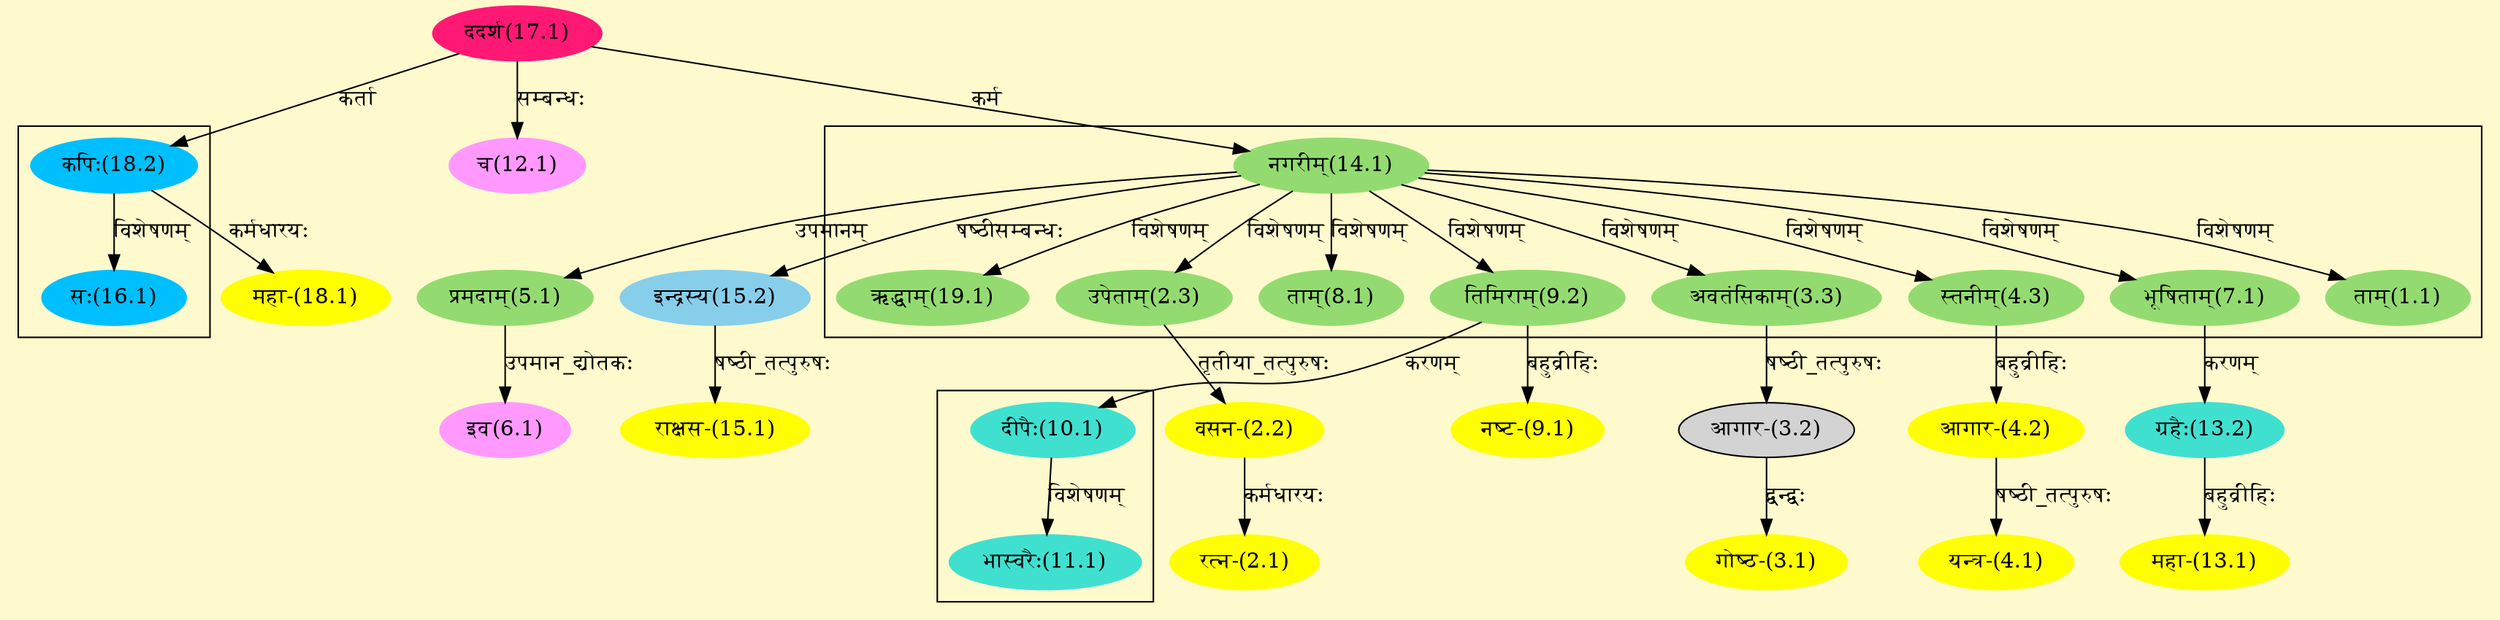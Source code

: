digraph G{
rankdir=BT;
 compound=true;
 bgcolor="lemonchiffon1";

subgraph cluster_1{
Node1_1 [style=filled, color="#93DB70" label = "ताम्(1.1)"]
Node14_1 [style=filled, color="#93DB70" label = "नगरीम्(14.1)"]
Node2_3 [style=filled, color="#93DB70" label = "उपेताम्(2.3)"]
Node3_3 [style=filled, color="#93DB70" label = "अवतंसिकाम्(3.3)"]
Node4_3 [style=filled, color="#93DB70" label = "स्तनीम्(4.3)"]
Node7_1 [style=filled, color="#93DB70" label = "भूषिताम्(7.1)"]
Node8_1 [style=filled, color="#93DB70" label = "ताम्(8.1)"]
Node9_2 [style=filled, color="#93DB70" label = "तिमिराम्(9.2)"]
Node19_1 [style=filled, color="#93DB70" label = "ऋद्धाम्(19.1)"]

}

subgraph cluster_2{
Node11_1 [style=filled, color="#40E0D0" label = "भास्वरैः(11.1)"]
Node10_1 [style=filled, color="#40E0D0" label = "दीपैः(10.1)"]

}

subgraph cluster_3{
Node16_1 [style=filled, color="#00BFFF" label = "सः(16.1)"]
Node18_2 [style=filled, color="#00BFFF" label = "कपिः(18.2)"]

}
Node2_1 [style=filled, color="#FFFF00" label = "रत्न-(2.1)"]
Node2_2 [style=filled, color="#FFFF00" label = "वसन-(2.2)"]
Node2_3 [style=filled, color="#93DB70" label = "उपेताम्(2.3)"]
Node3_1 [style=filled, color="#FFFF00" label = "गोष्ठ-(3.1)"]
Node3_2 [style=filled, color="" label = "आगार-(3.2)"]
Node3_3 [style=filled, color="#93DB70" label = "अवतंसिकाम्(3.3)"]
Node4_1 [style=filled, color="#FFFF00" label = "यन्त्र-(4.1)"]
Node4_2 [style=filled, color="#FFFF00" label = "आगार-(4.2)"]
Node4_3 [style=filled, color="#93DB70" label = "स्तनीम्(4.3)"]
Node5_1 [style=filled, color="#93DB70" label = "प्रमदाम्(5.1)"]
Node14_1 [style=filled, color="#93DB70" label = "नगरीम्(14.1)"]
Node6_1 [style=filled, color="#FF99FF" label = "इव(6.1)"]
Node9_1 [style=filled, color="#FFFF00" label = "नष्ट-(9.1)"]
Node9_2 [style=filled, color="#93DB70" label = "तिमिराम्(9.2)"]
Node10_1 [style=filled, color="#40E0D0" label = "दीपैः(10.1)"]
Node12_1 [style=filled, color="#FF99FF" label = "च(12.1)"]
Node17_1 [style=filled, color="#FF1975" label = "ददर्श(17.1)"]
Node13_1 [style=filled, color="#FFFF00" label = "महा-(13.1)"]
Node13_2 [style=filled, color="#40E0D0" label = "ग्रहैः(13.2)"]
Node7_1 [style=filled, color="#93DB70" label = "भूषिताम्(7.1)"]
Node15_1 [style=filled, color="#FFFF00" label = "राक्षस-(15.1)"]
Node15_2 [style=filled, color="#87CEEB" label = "इन्द्रस्य(15.2)"]
Node [style=filled, color="" label = "()"]
Node18_1 [style=filled, color="#FFFF00" label = "महा-(18.1)"]
Node18_2 [style=filled, color="#00BFFF" label = "कपिः(18.2)"]
/* Start of Relations section */

Node1_1 -> Node14_1 [  label="विशेषणम्"  dir="back" ]
Node2_1 -> Node2_2 [  label="कर्मधारयः"  dir="back" ]
Node2_2 -> Node2_3 [  label="तृतीया_तत्पुरुषः"  dir="back" ]
Node2_3 -> Node14_1 [  label="विशेषणम्"  dir="back" ]
Node3_1 -> Node3_2 [  label="द्वन्द्वः"  dir="back" ]
Node3_2 -> Node3_3 [  label="षष्ठी_तत्पुरुषः"  dir="back" ]
Node3_3 -> Node14_1 [  label="विशेषणम्"  dir="back" ]
Node4_1 -> Node4_2 [  label="षष्ठी_तत्पुरुषः"  dir="back" ]
Node4_2 -> Node4_3 [  label="बहुव्रीहिः"  dir="back" ]
Node4_3 -> Node14_1 [  label="विशेषणम्"  dir="back" ]
Node5_1 -> Node14_1 [  label="उपमानम्"  dir="back" ]
Node6_1 -> Node5_1 [  label="उपमान_द्योतकः"  dir="back" ]
Node7_1 -> Node14_1 [  label="विशेषणम्"  dir="back" ]
Node8_1 -> Node14_1 [  label="विशेषणम्"  dir="back" ]
Node9_1 -> Node9_2 [  label="बहुव्रीहिः"  dir="back" ]
Node9_2 -> Node14_1 [  label="विशेषणम्"  dir="back" ]
Node10_1 -> Node9_2 [  label="करणम्"  dir="back" ]
Node11_1 -> Node10_1 [  label="विशेषणम्"  dir="back" ]
Node12_1 -> Node17_1 [  label="सम्बन्धः"  dir="back" ]
Node13_1 -> Node13_2 [  label="बहुव्रीहिः"  dir="back" ]
Node13_2 -> Node7_1 [  label="करणम्"  dir="back" ]
Node14_1 -> Node17_1 [  label="कर्म"  dir="back" ]
Node15_1 -> Node15_2 [  label="षष्ठी_तत्पुरुषः"  dir="back" ]
Node15_2 -> Node14_1 [  label="षष्ठीसम्बन्धः"  dir="back" ]
Node16_1 -> Node18_2 [  label="विशेषणम्"  dir="back" ]
Node18_1 -> Node18_2 [  label="कर्मधारयः"  dir="back" ]
Node18_2 -> Node17_1 [  label="कर्ता"  dir="back" ]
Node19_1 -> Node14_1 [  label="विशेषणम्"  dir="back" ]
}

